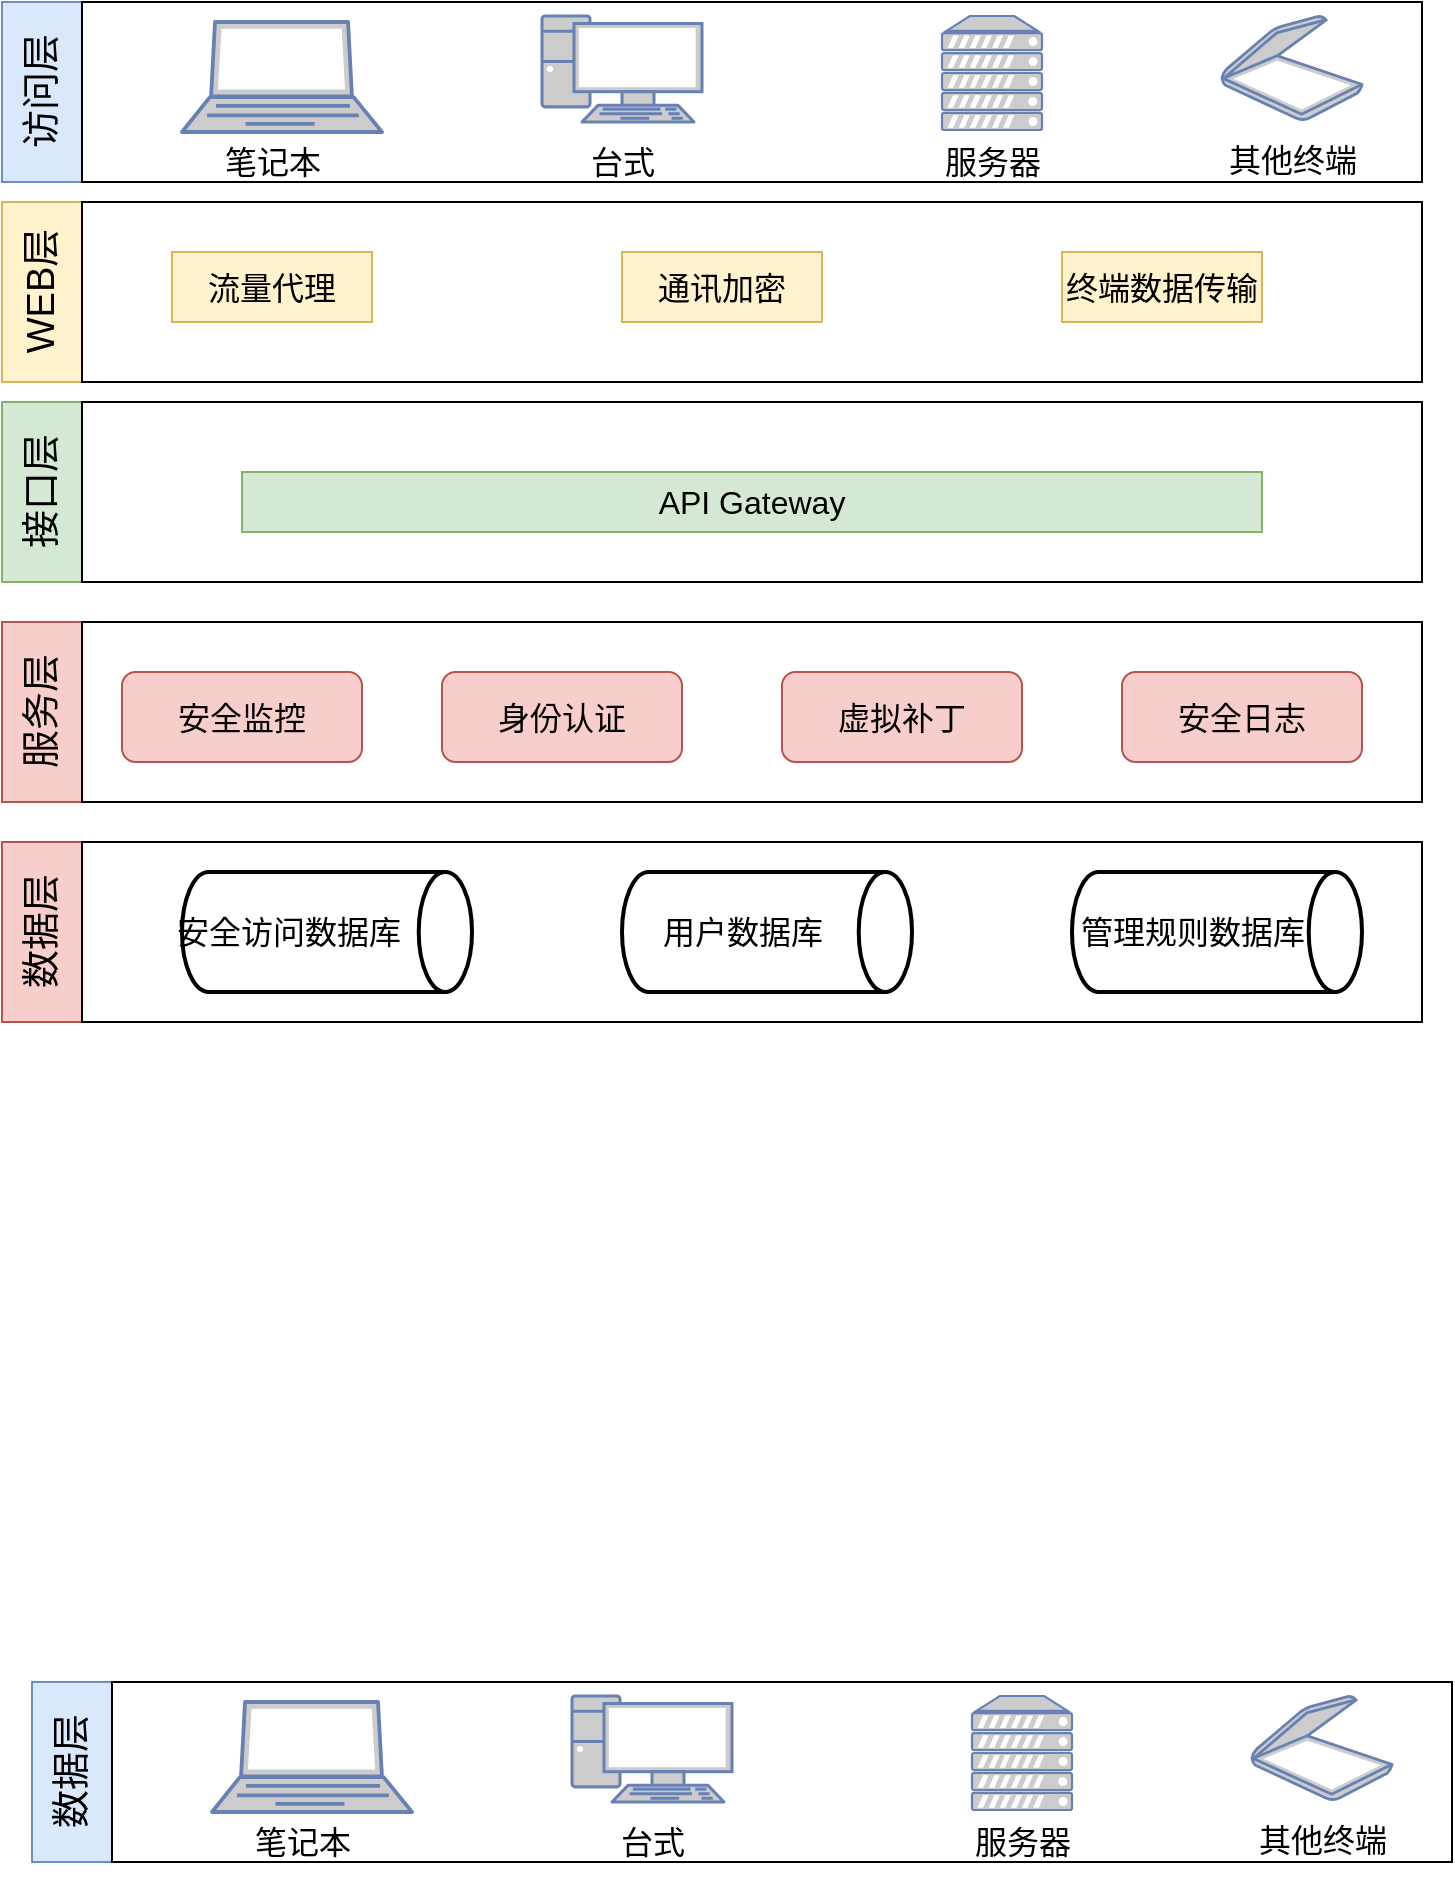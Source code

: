 <mxfile version="20.8.3" type="github">
  <diagram id="kgpKYQtTHZ0yAKxKKP6v" name="Page-1">
    <mxGraphModel dx="2282" dy="764" grid="1" gridSize="10" guides="1" tooltips="1" connect="1" arrows="1" fold="1" page="1" pageScale="1" pageWidth="850" pageHeight="1100" math="0" shadow="0">
      <root>
        <mxCell id="0" />
        <mxCell id="1" parent="0" />
        <mxCell id="mI0ysfV0genLXwuplDbN-1" value="" style="rounded=0;whiteSpace=wrap;html=1;fillColor=#dae8fc;strokeColor=#6c8ebf;" vertex="1" parent="1">
          <mxGeometry x="-290" y="120" width="40" height="90" as="geometry" />
        </mxCell>
        <mxCell id="mI0ysfV0genLXwuplDbN-2" value="" style="rounded=0;whiteSpace=wrap;html=1;" vertex="1" parent="1">
          <mxGeometry x="-250" y="120" width="670" height="90" as="geometry" />
        </mxCell>
        <mxCell id="mI0ysfV0genLXwuplDbN-3" value="&lt;font style=&quot;font-size: 19px;&quot;&gt;访问层&lt;/font&gt;" style="text;html=1;align=center;verticalAlign=middle;resizable=0;points=[];autosize=1;strokeColor=none;fillColor=none;rotation=-90;" vertex="1" parent="1">
          <mxGeometry x="-310" y="145" width="80" height="40" as="geometry" />
        </mxCell>
        <mxCell id="mI0ysfV0genLXwuplDbN-4" value="" style="fontColor=#0066CC;verticalAlign=top;verticalLabelPosition=bottom;labelPosition=center;align=center;html=1;outlineConnect=0;fillColor=#CCCCCC;strokeColor=#6881B3;gradientColor=none;gradientDirection=north;strokeWidth=2;shape=mxgraph.networks.laptop;fontSize=19;" vertex="1" parent="1">
          <mxGeometry x="-200" y="130" width="100" height="55" as="geometry" />
        </mxCell>
        <mxCell id="mI0ysfV0genLXwuplDbN-5" value="&lt;font style=&quot;font-size: 16px;&quot;&gt;笔记本&lt;/font&gt;" style="text;html=1;align=center;verticalAlign=middle;resizable=0;points=[];autosize=1;strokeColor=none;fillColor=none;fontSize=19;" vertex="1" parent="1">
          <mxGeometry x="-190" y="180" width="70" height="40" as="geometry" />
        </mxCell>
        <mxCell id="mI0ysfV0genLXwuplDbN-6" value="" style="fontColor=#0066CC;verticalAlign=top;verticalLabelPosition=bottom;labelPosition=center;align=center;html=1;outlineConnect=0;fillColor=#CCCCCC;strokeColor=#6881B3;gradientColor=none;gradientDirection=north;strokeWidth=2;shape=mxgraph.networks.pc;fontSize=16;" vertex="1" parent="1">
          <mxGeometry x="-20" y="127" width="80" height="53" as="geometry" />
        </mxCell>
        <mxCell id="mI0ysfV0genLXwuplDbN-7" value="&lt;font style=&quot;font-size: 16px;&quot;&gt;台式&lt;/font&gt;" style="text;html=1;align=center;verticalAlign=middle;resizable=0;points=[];autosize=1;strokeColor=none;fillColor=none;fontSize=19;" vertex="1" parent="1">
          <mxGeometry x="-10" y="180" width="60" height="40" as="geometry" />
        </mxCell>
        <mxCell id="mI0ysfV0genLXwuplDbN-8" value="" style="fontColor=#0066CC;verticalAlign=top;verticalLabelPosition=bottom;labelPosition=center;align=center;html=1;outlineConnect=0;fillColor=#CCCCCC;strokeColor=#6881B3;gradientColor=none;gradientDirection=north;strokeWidth=2;shape=mxgraph.networks.server;fontSize=16;" vertex="1" parent="1">
          <mxGeometry x="180" y="127" width="50" height="57" as="geometry" />
        </mxCell>
        <mxCell id="mI0ysfV0genLXwuplDbN-9" value="&lt;font style=&quot;font-size: 16px;&quot;&gt;服务器&lt;/font&gt;" style="text;html=1;align=center;verticalAlign=middle;resizable=0;points=[];autosize=1;strokeColor=none;fillColor=none;fontSize=19;" vertex="1" parent="1">
          <mxGeometry x="170" y="180" width="70" height="40" as="geometry" />
        </mxCell>
        <mxCell id="mI0ysfV0genLXwuplDbN-10" value="" style="fontColor=#0066CC;verticalAlign=top;verticalLabelPosition=bottom;labelPosition=center;align=center;html=1;outlineConnect=0;fillColor=#CCCCCC;strokeColor=#6881B3;gradientColor=none;gradientDirection=north;strokeWidth=2;shape=mxgraph.networks.scanner;fontSize=16;" vertex="1" parent="1">
          <mxGeometry x="320" y="127" width="70" height="52" as="geometry" />
        </mxCell>
        <mxCell id="mI0ysfV0genLXwuplDbN-11" value="&lt;font style=&quot;font-size: 16px;&quot;&gt;其他终端&lt;/font&gt;" style="text;html=1;align=center;verticalAlign=middle;resizable=0;points=[];autosize=1;strokeColor=none;fillColor=none;fontSize=19;" vertex="1" parent="1">
          <mxGeometry x="310" y="179" width="90" height="40" as="geometry" />
        </mxCell>
        <mxCell id="mI0ysfV0genLXwuplDbN-12" value="" style="rounded=0;whiteSpace=wrap;html=1;fillColor=#fff2cc;strokeColor=#d6b656;" vertex="1" parent="1">
          <mxGeometry x="-290" y="220" width="40" height="90" as="geometry" />
        </mxCell>
        <mxCell id="mI0ysfV0genLXwuplDbN-13" value="" style="rounded=0;whiteSpace=wrap;html=1;" vertex="1" parent="1">
          <mxGeometry x="-250" y="220" width="670" height="90" as="geometry" />
        </mxCell>
        <mxCell id="mI0ysfV0genLXwuplDbN-14" value="&lt;font style=&quot;font-size: 19px;&quot;&gt;WEB层&lt;/font&gt;" style="text;html=1;align=center;verticalAlign=middle;resizable=0;points=[];autosize=1;strokeColor=none;fillColor=none;rotation=-90;" vertex="1" parent="1">
          <mxGeometry x="-315" y="245" width="90" height="40" as="geometry" />
        </mxCell>
        <mxCell id="mI0ysfV0genLXwuplDbN-23" value="" style="rounded=0;whiteSpace=wrap;html=1;fillColor=#d5e8d4;strokeColor=#82b366;" vertex="1" parent="1">
          <mxGeometry x="-290" y="320" width="40" height="90" as="geometry" />
        </mxCell>
        <mxCell id="mI0ysfV0genLXwuplDbN-24" value="" style="rounded=0;whiteSpace=wrap;html=1;" vertex="1" parent="1">
          <mxGeometry x="-250" y="320" width="670" height="90" as="geometry" />
        </mxCell>
        <mxCell id="mI0ysfV0genLXwuplDbN-25" value="&lt;font style=&quot;font-size: 19px;&quot;&gt;接口层&lt;/font&gt;" style="text;html=1;align=center;verticalAlign=middle;resizable=0;points=[];autosize=1;strokeColor=none;fillColor=none;rotation=-90;" vertex="1" parent="1">
          <mxGeometry x="-310" y="345" width="80" height="40" as="geometry" />
        </mxCell>
        <mxCell id="mI0ysfV0genLXwuplDbN-34" value="" style="rounded=0;whiteSpace=wrap;html=1;fillColor=#f8cecc;strokeColor=#b85450;" vertex="1" parent="1">
          <mxGeometry x="-290" y="430" width="40" height="90" as="geometry" />
        </mxCell>
        <mxCell id="mI0ysfV0genLXwuplDbN-35" value="" style="rounded=0;whiteSpace=wrap;html=1;" vertex="1" parent="1">
          <mxGeometry x="-250" y="430" width="670" height="90" as="geometry" />
        </mxCell>
        <mxCell id="mI0ysfV0genLXwuplDbN-36" value="&lt;font style=&quot;font-size: 19px;&quot;&gt;服务层&lt;/font&gt;" style="text;html=1;align=center;verticalAlign=middle;resizable=0;points=[];autosize=1;strokeColor=none;fillColor=none;rotation=-90;" vertex="1" parent="1">
          <mxGeometry x="-310" y="455" width="80" height="40" as="geometry" />
        </mxCell>
        <mxCell id="mI0ysfV0genLXwuplDbN-45" value="" style="rounded=0;whiteSpace=wrap;html=1;fillColor=#dae8fc;strokeColor=#6c8ebf;" vertex="1" parent="1">
          <mxGeometry x="-275" y="960" width="40" height="90" as="geometry" />
        </mxCell>
        <mxCell id="mI0ysfV0genLXwuplDbN-46" value="" style="rounded=0;whiteSpace=wrap;html=1;" vertex="1" parent="1">
          <mxGeometry x="-235" y="960" width="670" height="90" as="geometry" />
        </mxCell>
        <mxCell id="mI0ysfV0genLXwuplDbN-47" value="&lt;span style=&quot;font-size: 19px;&quot;&gt;数据层&lt;/span&gt;" style="text;html=1;align=center;verticalAlign=middle;resizable=0;points=[];autosize=1;strokeColor=none;fillColor=none;rotation=-90;" vertex="1" parent="1">
          <mxGeometry x="-295" y="985" width="80" height="40" as="geometry" />
        </mxCell>
        <mxCell id="mI0ysfV0genLXwuplDbN-48" value="" style="fontColor=#0066CC;verticalAlign=top;verticalLabelPosition=bottom;labelPosition=center;align=center;html=1;outlineConnect=0;fillColor=#CCCCCC;strokeColor=#6881B3;gradientColor=none;gradientDirection=north;strokeWidth=2;shape=mxgraph.networks.laptop;fontSize=19;" vertex="1" parent="1">
          <mxGeometry x="-185" y="970" width="100" height="55" as="geometry" />
        </mxCell>
        <mxCell id="mI0ysfV0genLXwuplDbN-49" value="&lt;font style=&quot;font-size: 16px;&quot;&gt;笔记本&lt;/font&gt;" style="text;html=1;align=center;verticalAlign=middle;resizable=0;points=[];autosize=1;strokeColor=none;fillColor=none;fontSize=19;" vertex="1" parent="1">
          <mxGeometry x="-175" y="1020" width="70" height="40" as="geometry" />
        </mxCell>
        <mxCell id="mI0ysfV0genLXwuplDbN-50" value="" style="fontColor=#0066CC;verticalAlign=top;verticalLabelPosition=bottom;labelPosition=center;align=center;html=1;outlineConnect=0;fillColor=#CCCCCC;strokeColor=#6881B3;gradientColor=none;gradientDirection=north;strokeWidth=2;shape=mxgraph.networks.pc;fontSize=16;" vertex="1" parent="1">
          <mxGeometry x="-5" y="967" width="80" height="53" as="geometry" />
        </mxCell>
        <mxCell id="mI0ysfV0genLXwuplDbN-51" value="&lt;font style=&quot;font-size: 16px;&quot;&gt;台式&lt;/font&gt;" style="text;html=1;align=center;verticalAlign=middle;resizable=0;points=[];autosize=1;strokeColor=none;fillColor=none;fontSize=19;" vertex="1" parent="1">
          <mxGeometry x="5" y="1020" width="60" height="40" as="geometry" />
        </mxCell>
        <mxCell id="mI0ysfV0genLXwuplDbN-52" value="" style="fontColor=#0066CC;verticalAlign=top;verticalLabelPosition=bottom;labelPosition=center;align=center;html=1;outlineConnect=0;fillColor=#CCCCCC;strokeColor=#6881B3;gradientColor=none;gradientDirection=north;strokeWidth=2;shape=mxgraph.networks.server;fontSize=16;" vertex="1" parent="1">
          <mxGeometry x="195" y="967" width="50" height="57" as="geometry" />
        </mxCell>
        <mxCell id="mI0ysfV0genLXwuplDbN-53" value="&lt;font style=&quot;font-size: 16px;&quot;&gt;服务器&lt;/font&gt;" style="text;html=1;align=center;verticalAlign=middle;resizable=0;points=[];autosize=1;strokeColor=none;fillColor=none;fontSize=19;" vertex="1" parent="1">
          <mxGeometry x="185" y="1020" width="70" height="40" as="geometry" />
        </mxCell>
        <mxCell id="mI0ysfV0genLXwuplDbN-54" value="" style="fontColor=#0066CC;verticalAlign=top;verticalLabelPosition=bottom;labelPosition=center;align=center;html=1;outlineConnect=0;fillColor=#CCCCCC;strokeColor=#6881B3;gradientColor=none;gradientDirection=north;strokeWidth=2;shape=mxgraph.networks.scanner;fontSize=16;" vertex="1" parent="1">
          <mxGeometry x="335" y="967" width="70" height="52" as="geometry" />
        </mxCell>
        <mxCell id="mI0ysfV0genLXwuplDbN-55" value="&lt;font style=&quot;font-size: 16px;&quot;&gt;其他终端&lt;/font&gt;" style="text;html=1;align=center;verticalAlign=middle;resizable=0;points=[];autosize=1;strokeColor=none;fillColor=none;fontSize=19;" vertex="1" parent="1">
          <mxGeometry x="325" y="1019" width="90" height="40" as="geometry" />
        </mxCell>
        <mxCell id="mI0ysfV0genLXwuplDbN-56" value="流量代理" style="rounded=0;whiteSpace=wrap;html=1;fontSize=16;fillColor=#fff2cc;strokeColor=#d6b656;" vertex="1" parent="1">
          <mxGeometry x="-205" y="245" width="100" height="35" as="geometry" />
        </mxCell>
        <mxCell id="mI0ysfV0genLXwuplDbN-57" value="通讯加密" style="rounded=0;whiteSpace=wrap;html=1;fontSize=16;fillColor=#fff2cc;strokeColor=#d6b656;" vertex="1" parent="1">
          <mxGeometry x="20" y="245" width="100" height="35" as="geometry" />
        </mxCell>
        <mxCell id="mI0ysfV0genLXwuplDbN-58" value="终端数据传输" style="rounded=0;whiteSpace=wrap;html=1;fontSize=16;fillColor=#fff2cc;strokeColor=#d6b656;" vertex="1" parent="1">
          <mxGeometry x="240" y="245" width="100" height="35" as="geometry" />
        </mxCell>
        <mxCell id="mI0ysfV0genLXwuplDbN-59" value="API Gateway" style="rounded=0;whiteSpace=wrap;html=1;fontSize=16;fillColor=#d5e8d4;strokeColor=#82b366;" vertex="1" parent="1">
          <mxGeometry x="-170" y="355" width="510" height="30" as="geometry" />
        </mxCell>
        <mxCell id="mI0ysfV0genLXwuplDbN-60" value="安全监控" style="rounded=1;whiteSpace=wrap;html=1;fontSize=16;fillColor=#f8cecc;strokeColor=#b85450;" vertex="1" parent="1">
          <mxGeometry x="-230" y="455" width="120" height="45" as="geometry" />
        </mxCell>
        <mxCell id="mI0ysfV0genLXwuplDbN-61" value="身份认证" style="rounded=1;whiteSpace=wrap;html=1;fontSize=16;fillColor=#f8cecc;strokeColor=#b85450;" vertex="1" parent="1">
          <mxGeometry x="-70" y="455" width="120" height="45" as="geometry" />
        </mxCell>
        <mxCell id="mI0ysfV0genLXwuplDbN-62" value="虚拟补丁" style="rounded=1;whiteSpace=wrap;html=1;fontSize=16;fillColor=#f8cecc;strokeColor=#b85450;" vertex="1" parent="1">
          <mxGeometry x="100" y="455" width="120" height="45" as="geometry" />
        </mxCell>
        <mxCell id="mI0ysfV0genLXwuplDbN-63" value="安全日志" style="rounded=1;whiteSpace=wrap;html=1;fontSize=16;fillColor=#f8cecc;strokeColor=#b85450;" vertex="1" parent="1">
          <mxGeometry x="270" y="455" width="120" height="45" as="geometry" />
        </mxCell>
        <mxCell id="mI0ysfV0genLXwuplDbN-65" value="" style="rounded=0;whiteSpace=wrap;html=1;fillColor=#f8cecc;strokeColor=#b85450;" vertex="1" parent="1">
          <mxGeometry x="-290" y="540" width="40" height="90" as="geometry" />
        </mxCell>
        <mxCell id="mI0ysfV0genLXwuplDbN-66" value="" style="rounded=0;whiteSpace=wrap;html=1;" vertex="1" parent="1">
          <mxGeometry x="-250" y="540" width="670" height="90" as="geometry" />
        </mxCell>
        <mxCell id="mI0ysfV0genLXwuplDbN-67" value="&lt;font style=&quot;font-size: 19px;&quot;&gt;数据层&lt;/font&gt;" style="text;html=1;align=center;verticalAlign=middle;resizable=0;points=[];autosize=1;strokeColor=none;fillColor=none;rotation=-90;" vertex="1" parent="1">
          <mxGeometry x="-310" y="565" width="80" height="40" as="geometry" />
        </mxCell>
        <mxCell id="mI0ysfV0genLXwuplDbN-73" value="" style="strokeWidth=2;html=1;shape=mxgraph.flowchart.direct_data;whiteSpace=wrap;fontSize=16;" vertex="1" parent="1">
          <mxGeometry x="-200" y="555" width="145" height="60" as="geometry" />
        </mxCell>
        <mxCell id="mI0ysfV0genLXwuplDbN-74" value="&lt;span style=&quot;&quot;&gt;安全访问数据库&lt;/span&gt;" style="text;html=1;align=center;verticalAlign=middle;resizable=0;points=[];autosize=1;strokeColor=none;fillColor=none;fontSize=16;" vertex="1" parent="1">
          <mxGeometry x="-217.5" y="570" width="140" height="30" as="geometry" />
        </mxCell>
        <mxCell id="mI0ysfV0genLXwuplDbN-75" value="" style="strokeWidth=2;html=1;shape=mxgraph.flowchart.direct_data;whiteSpace=wrap;fontSize=16;" vertex="1" parent="1">
          <mxGeometry x="245" y="555" width="145" height="60" as="geometry" />
        </mxCell>
        <mxCell id="mI0ysfV0genLXwuplDbN-76" value="管理规则数据库" style="text;html=1;align=center;verticalAlign=middle;resizable=0;points=[];autosize=1;strokeColor=none;fillColor=none;fontSize=16;" vertex="1" parent="1">
          <mxGeometry x="235" y="570" width="140" height="30" as="geometry" />
        </mxCell>
        <mxCell id="mI0ysfV0genLXwuplDbN-78" value="" style="strokeWidth=2;html=1;shape=mxgraph.flowchart.direct_data;whiteSpace=wrap;fontSize=16;" vertex="1" parent="1">
          <mxGeometry x="20" y="555" width="145" height="60" as="geometry" />
        </mxCell>
        <mxCell id="mI0ysfV0genLXwuplDbN-79" value="&lt;span style=&quot;&quot;&gt;用户数据库&lt;/span&gt;" style="text;html=1;align=center;verticalAlign=middle;resizable=0;points=[];autosize=1;strokeColor=none;fillColor=none;fontSize=16;" vertex="1" parent="1">
          <mxGeometry x="30" y="570" width="100" height="30" as="geometry" />
        </mxCell>
      </root>
    </mxGraphModel>
  </diagram>
</mxfile>
